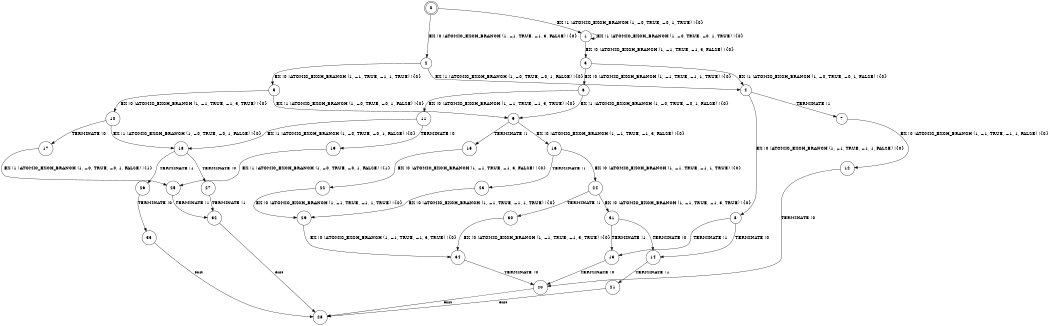 digraph BCG {
size = "7, 10.5";
center = TRUE;
node [shape = circle];
0 [peripheries = 2];
0 -> 1 [label = "EX !1 !ATOMIC_EXCH_BRANCH (1, +0, TRUE, +0, 1, TRUE) !{0}"];
0 -> 2 [label = "EX !0 !ATOMIC_EXCH_BRANCH (1, +1, TRUE, +1, 3, FALSE) !{0}"];
1 -> 3 [label = "EX !0 !ATOMIC_EXCH_BRANCH (1, +1, TRUE, +1, 3, FALSE) !{0}"];
1 -> 1 [label = "EX !1 !ATOMIC_EXCH_BRANCH (1, +0, TRUE, +0, 1, TRUE) !{0}"];
2 -> 4 [label = "EX !1 !ATOMIC_EXCH_BRANCH (1, +0, TRUE, +0, 1, FALSE) !{0}"];
2 -> 5 [label = "EX !0 !ATOMIC_EXCH_BRANCH (1, +1, TRUE, +1, 1, TRUE) !{0}"];
3 -> 4 [label = "EX !1 !ATOMIC_EXCH_BRANCH (1, +0, TRUE, +0, 1, FALSE) !{0}"];
3 -> 6 [label = "EX !0 !ATOMIC_EXCH_BRANCH (1, +1, TRUE, +1, 1, TRUE) !{0}"];
4 -> 7 [label = "TERMINATE !1"];
4 -> 8 [label = "EX !0 !ATOMIC_EXCH_BRANCH (1, +1, TRUE, +1, 1, FALSE) !{0}"];
5 -> 9 [label = "EX !1 !ATOMIC_EXCH_BRANCH (1, +0, TRUE, +0, 1, FALSE) !{0}"];
5 -> 10 [label = "EX !0 !ATOMIC_EXCH_BRANCH (1, +1, TRUE, +1, 3, TRUE) !{0}"];
6 -> 9 [label = "EX !1 !ATOMIC_EXCH_BRANCH (1, +0, TRUE, +0, 1, FALSE) !{0}"];
6 -> 11 [label = "EX !0 !ATOMIC_EXCH_BRANCH (1, +1, TRUE, +1, 3, TRUE) !{0}"];
7 -> 12 [label = "EX !0 !ATOMIC_EXCH_BRANCH (1, +1, TRUE, +1, 1, FALSE) !{0}"];
8 -> 13 [label = "TERMINATE !1"];
8 -> 14 [label = "TERMINATE !0"];
9 -> 15 [label = "TERMINATE !1"];
9 -> 16 [label = "EX !0 !ATOMIC_EXCH_BRANCH (1, +1, TRUE, +1, 3, FALSE) !{0}"];
10 -> 17 [label = "TERMINATE !0"];
10 -> 18 [label = "EX !1 !ATOMIC_EXCH_BRANCH (1, +0, TRUE, +0, 1, FALSE) !{0}"];
11 -> 19 [label = "TERMINATE !0"];
11 -> 18 [label = "EX !1 !ATOMIC_EXCH_BRANCH (1, +0, TRUE, +0, 1, FALSE) !{0}"];
12 -> 20 [label = "TERMINATE !0"];
13 -> 20 [label = "TERMINATE !0"];
14 -> 21 [label = "TERMINATE !1"];
15 -> 22 [label = "EX !0 !ATOMIC_EXCH_BRANCH (1, +1, TRUE, +1, 3, FALSE) !{0}"];
16 -> 23 [label = "TERMINATE !1"];
16 -> 24 [label = "EX !0 !ATOMIC_EXCH_BRANCH (1, +1, TRUE, +1, 1, TRUE) !{0}"];
17 -> 25 [label = "EX !1 !ATOMIC_EXCH_BRANCH (1, +0, TRUE, +0, 1, FALSE) !{1}"];
18 -> 26 [label = "TERMINATE !1"];
18 -> 27 [label = "TERMINATE !0"];
19 -> 25 [label = "EX !1 !ATOMIC_EXCH_BRANCH (1, +0, TRUE, +0, 1, FALSE) !{1}"];
20 -> 28 [label = "exit"];
21 -> 28 [label = "exit"];
22 -> 29 [label = "EX !0 !ATOMIC_EXCH_BRANCH (1, +1, TRUE, +1, 1, TRUE) !{0}"];
23 -> 29 [label = "EX !0 !ATOMIC_EXCH_BRANCH (1, +1, TRUE, +1, 1, TRUE) !{0}"];
24 -> 30 [label = "TERMINATE !1"];
24 -> 31 [label = "EX !0 !ATOMIC_EXCH_BRANCH (1, +1, TRUE, +1, 3, TRUE) !{0}"];
25 -> 32 [label = "TERMINATE !1"];
26 -> 33 [label = "TERMINATE !0"];
27 -> 32 [label = "TERMINATE !1"];
29 -> 34 [label = "EX !0 !ATOMIC_EXCH_BRANCH (1, +1, TRUE, +1, 3, TRUE) !{0}"];
30 -> 34 [label = "EX !0 !ATOMIC_EXCH_BRANCH (1, +1, TRUE, +1, 3, TRUE) !{0}"];
31 -> 13 [label = "TERMINATE !1"];
31 -> 14 [label = "TERMINATE !0"];
32 -> 28 [label = "exit"];
33 -> 28 [label = "exit"];
34 -> 20 [label = "TERMINATE !0"];
}
